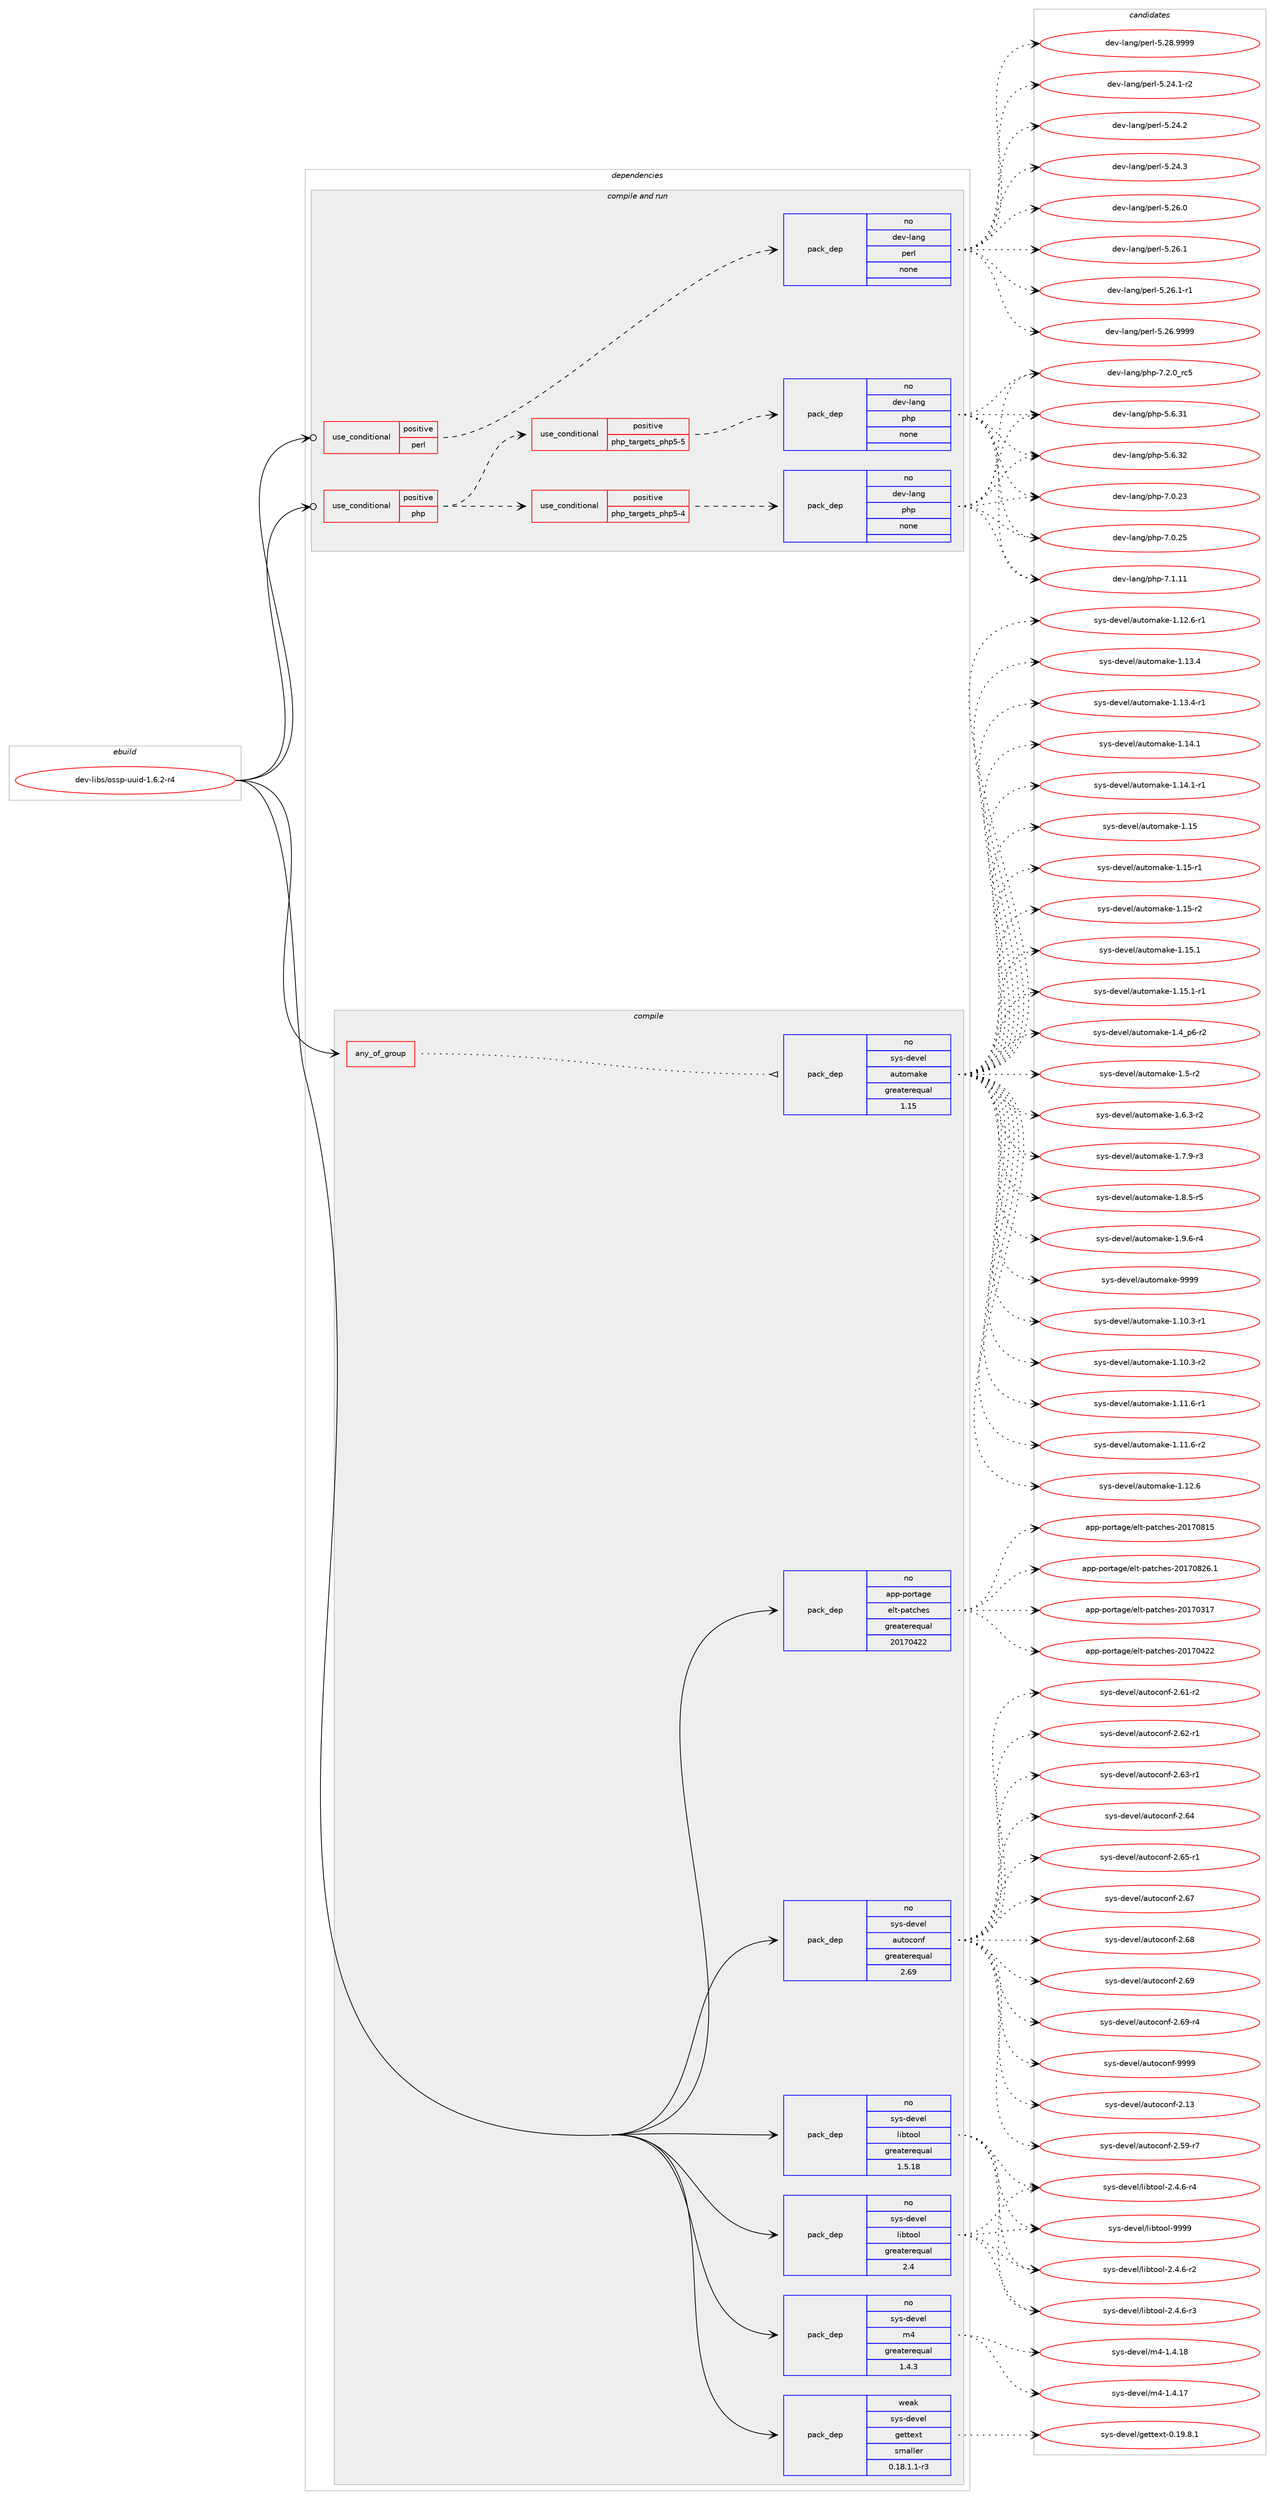 digraph prolog {

# *************
# Graph options
# *************

newrank=true;
concentrate=true;
compound=true;
graph [rankdir=LR,fontname=Helvetica,fontsize=10,ranksep=1.5];#, ranksep=2.5, nodesep=0.2];
edge  [arrowhead=vee];
node  [fontname=Helvetica,fontsize=10];

# **********
# The ebuild
# **********

subgraph cluster_leftcol {
color=gray;
rank=same;
label=<<i>ebuild</i>>;
id [label="dev-libs/ossp-uuid-1.6.2-r4", color=red, width=4, href="../dev-libs/ossp-uuid-1.6.2-r4.svg"];
}

# ****************
# The dependencies
# ****************

subgraph cluster_midcol {
color=gray;
label=<<i>dependencies</i>>;
subgraph cluster_compile {
fillcolor="#eeeeee";
style=filled;
label=<<i>compile</i>>;
subgraph any3518 {
dependency118567 [label=<<TABLE BORDER="0" CELLBORDER="1" CELLSPACING="0" CELLPADDING="4"><TR><TD CELLPADDING="10">any_of_group</TD></TR></TABLE>>, shape=none, color=red];subgraph pack89376 {
dependency118568 [label=<<TABLE BORDER="0" CELLBORDER="1" CELLSPACING="0" CELLPADDING="4" WIDTH="220"><TR><TD ROWSPAN="6" CELLPADDING="30">pack_dep</TD></TR><TR><TD WIDTH="110">no</TD></TR><TR><TD>sys-devel</TD></TR><TR><TD>automake</TD></TR><TR><TD>greaterequal</TD></TR><TR><TD>1.15</TD></TR></TABLE>>, shape=none, color=blue];
}
dependency118567:e -> dependency118568:w [weight=20,style="dotted",arrowhead="oinv"];
}
id:e -> dependency118567:w [weight=20,style="solid",arrowhead="vee"];
subgraph pack89377 {
dependency118569 [label=<<TABLE BORDER="0" CELLBORDER="1" CELLSPACING="0" CELLPADDING="4" WIDTH="220"><TR><TD ROWSPAN="6" CELLPADDING="30">pack_dep</TD></TR><TR><TD WIDTH="110">no</TD></TR><TR><TD>app-portage</TD></TR><TR><TD>elt-patches</TD></TR><TR><TD>greaterequal</TD></TR><TR><TD>20170422</TD></TR></TABLE>>, shape=none, color=blue];
}
id:e -> dependency118569:w [weight=20,style="solid",arrowhead="vee"];
subgraph pack89378 {
dependency118570 [label=<<TABLE BORDER="0" CELLBORDER="1" CELLSPACING="0" CELLPADDING="4" WIDTH="220"><TR><TD ROWSPAN="6" CELLPADDING="30">pack_dep</TD></TR><TR><TD WIDTH="110">no</TD></TR><TR><TD>sys-devel</TD></TR><TR><TD>autoconf</TD></TR><TR><TD>greaterequal</TD></TR><TR><TD>2.69</TD></TR></TABLE>>, shape=none, color=blue];
}
id:e -> dependency118570:w [weight=20,style="solid",arrowhead="vee"];
subgraph pack89379 {
dependency118571 [label=<<TABLE BORDER="0" CELLBORDER="1" CELLSPACING="0" CELLPADDING="4" WIDTH="220"><TR><TD ROWSPAN="6" CELLPADDING="30">pack_dep</TD></TR><TR><TD WIDTH="110">no</TD></TR><TR><TD>sys-devel</TD></TR><TR><TD>libtool</TD></TR><TR><TD>greaterequal</TD></TR><TR><TD>1.5.18</TD></TR></TABLE>>, shape=none, color=blue];
}
id:e -> dependency118571:w [weight=20,style="solid",arrowhead="vee"];
subgraph pack89380 {
dependency118572 [label=<<TABLE BORDER="0" CELLBORDER="1" CELLSPACING="0" CELLPADDING="4" WIDTH="220"><TR><TD ROWSPAN="6" CELLPADDING="30">pack_dep</TD></TR><TR><TD WIDTH="110">no</TD></TR><TR><TD>sys-devel</TD></TR><TR><TD>libtool</TD></TR><TR><TD>greaterequal</TD></TR><TR><TD>2.4</TD></TR></TABLE>>, shape=none, color=blue];
}
id:e -> dependency118572:w [weight=20,style="solid",arrowhead="vee"];
subgraph pack89381 {
dependency118573 [label=<<TABLE BORDER="0" CELLBORDER="1" CELLSPACING="0" CELLPADDING="4" WIDTH="220"><TR><TD ROWSPAN="6" CELLPADDING="30">pack_dep</TD></TR><TR><TD WIDTH="110">no</TD></TR><TR><TD>sys-devel</TD></TR><TR><TD>m4</TD></TR><TR><TD>greaterequal</TD></TR><TR><TD>1.4.3</TD></TR></TABLE>>, shape=none, color=blue];
}
id:e -> dependency118573:w [weight=20,style="solid",arrowhead="vee"];
subgraph pack89382 {
dependency118574 [label=<<TABLE BORDER="0" CELLBORDER="1" CELLSPACING="0" CELLPADDING="4" WIDTH="220"><TR><TD ROWSPAN="6" CELLPADDING="30">pack_dep</TD></TR><TR><TD WIDTH="110">weak</TD></TR><TR><TD>sys-devel</TD></TR><TR><TD>gettext</TD></TR><TR><TD>smaller</TD></TR><TR><TD>0.18.1.1-r3</TD></TR></TABLE>>, shape=none, color=blue];
}
id:e -> dependency118574:w [weight=20,style="solid",arrowhead="vee"];
}
subgraph cluster_compileandrun {
fillcolor="#eeeeee";
style=filled;
label=<<i>compile and run</i>>;
subgraph cond25641 {
dependency118575 [label=<<TABLE BORDER="0" CELLBORDER="1" CELLSPACING="0" CELLPADDING="4"><TR><TD ROWSPAN="3" CELLPADDING="10">use_conditional</TD></TR><TR><TD>positive</TD></TR><TR><TD>perl</TD></TR></TABLE>>, shape=none, color=red];
subgraph pack89383 {
dependency118576 [label=<<TABLE BORDER="0" CELLBORDER="1" CELLSPACING="0" CELLPADDING="4" WIDTH="220"><TR><TD ROWSPAN="6" CELLPADDING="30">pack_dep</TD></TR><TR><TD WIDTH="110">no</TD></TR><TR><TD>dev-lang</TD></TR><TR><TD>perl</TD></TR><TR><TD>none</TD></TR><TR><TD></TD></TR></TABLE>>, shape=none, color=blue];
}
dependency118575:e -> dependency118576:w [weight=20,style="dashed",arrowhead="vee"];
}
id:e -> dependency118575:w [weight=20,style="solid",arrowhead="odotvee"];
subgraph cond25642 {
dependency118577 [label=<<TABLE BORDER="0" CELLBORDER="1" CELLSPACING="0" CELLPADDING="4"><TR><TD ROWSPAN="3" CELLPADDING="10">use_conditional</TD></TR><TR><TD>positive</TD></TR><TR><TD>php</TD></TR></TABLE>>, shape=none, color=red];
subgraph cond25643 {
dependency118578 [label=<<TABLE BORDER="0" CELLBORDER="1" CELLSPACING="0" CELLPADDING="4"><TR><TD ROWSPAN="3" CELLPADDING="10">use_conditional</TD></TR><TR><TD>positive</TD></TR><TR><TD>php_targets_php5-5</TD></TR></TABLE>>, shape=none, color=red];
subgraph pack89384 {
dependency118579 [label=<<TABLE BORDER="0" CELLBORDER="1" CELLSPACING="0" CELLPADDING="4" WIDTH="220"><TR><TD ROWSPAN="6" CELLPADDING="30">pack_dep</TD></TR><TR><TD WIDTH="110">no</TD></TR><TR><TD>dev-lang</TD></TR><TR><TD>php</TD></TR><TR><TD>none</TD></TR><TR><TD></TD></TR></TABLE>>, shape=none, color=blue];
}
dependency118578:e -> dependency118579:w [weight=20,style="dashed",arrowhead="vee"];
}
dependency118577:e -> dependency118578:w [weight=20,style="dashed",arrowhead="vee"];
subgraph cond25644 {
dependency118580 [label=<<TABLE BORDER="0" CELLBORDER="1" CELLSPACING="0" CELLPADDING="4"><TR><TD ROWSPAN="3" CELLPADDING="10">use_conditional</TD></TR><TR><TD>positive</TD></TR><TR><TD>php_targets_php5-4</TD></TR></TABLE>>, shape=none, color=red];
subgraph pack89385 {
dependency118581 [label=<<TABLE BORDER="0" CELLBORDER="1" CELLSPACING="0" CELLPADDING="4" WIDTH="220"><TR><TD ROWSPAN="6" CELLPADDING="30">pack_dep</TD></TR><TR><TD WIDTH="110">no</TD></TR><TR><TD>dev-lang</TD></TR><TR><TD>php</TD></TR><TR><TD>none</TD></TR><TR><TD></TD></TR></TABLE>>, shape=none, color=blue];
}
dependency118580:e -> dependency118581:w [weight=20,style="dashed",arrowhead="vee"];
}
dependency118577:e -> dependency118580:w [weight=20,style="dashed",arrowhead="vee"];
}
id:e -> dependency118577:w [weight=20,style="solid",arrowhead="odotvee"];
}
subgraph cluster_run {
fillcolor="#eeeeee";
style=filled;
label=<<i>run</i>>;
}
}

# **************
# The candidates
# **************

subgraph cluster_choices {
rank=same;
color=gray;
label=<<i>candidates</i>>;

subgraph choice89376 {
color=black;
nodesep=1;
choice11512111545100101118101108479711711611110997107101454946494846514511449 [label="sys-devel/automake-1.10.3-r1", color=red, width=4,href="../sys-devel/automake-1.10.3-r1.svg"];
choice11512111545100101118101108479711711611110997107101454946494846514511450 [label="sys-devel/automake-1.10.3-r2", color=red, width=4,href="../sys-devel/automake-1.10.3-r2.svg"];
choice11512111545100101118101108479711711611110997107101454946494946544511449 [label="sys-devel/automake-1.11.6-r1", color=red, width=4,href="../sys-devel/automake-1.11.6-r1.svg"];
choice11512111545100101118101108479711711611110997107101454946494946544511450 [label="sys-devel/automake-1.11.6-r2", color=red, width=4,href="../sys-devel/automake-1.11.6-r2.svg"];
choice1151211154510010111810110847971171161111099710710145494649504654 [label="sys-devel/automake-1.12.6", color=red, width=4,href="../sys-devel/automake-1.12.6.svg"];
choice11512111545100101118101108479711711611110997107101454946495046544511449 [label="sys-devel/automake-1.12.6-r1", color=red, width=4,href="../sys-devel/automake-1.12.6-r1.svg"];
choice1151211154510010111810110847971171161111099710710145494649514652 [label="sys-devel/automake-1.13.4", color=red, width=4,href="../sys-devel/automake-1.13.4.svg"];
choice11512111545100101118101108479711711611110997107101454946495146524511449 [label="sys-devel/automake-1.13.4-r1", color=red, width=4,href="../sys-devel/automake-1.13.4-r1.svg"];
choice1151211154510010111810110847971171161111099710710145494649524649 [label="sys-devel/automake-1.14.1", color=red, width=4,href="../sys-devel/automake-1.14.1.svg"];
choice11512111545100101118101108479711711611110997107101454946495246494511449 [label="sys-devel/automake-1.14.1-r1", color=red, width=4,href="../sys-devel/automake-1.14.1-r1.svg"];
choice115121115451001011181011084797117116111109971071014549464953 [label="sys-devel/automake-1.15", color=red, width=4,href="../sys-devel/automake-1.15.svg"];
choice1151211154510010111810110847971171161111099710710145494649534511449 [label="sys-devel/automake-1.15-r1", color=red, width=4,href="../sys-devel/automake-1.15-r1.svg"];
choice1151211154510010111810110847971171161111099710710145494649534511450 [label="sys-devel/automake-1.15-r2", color=red, width=4,href="../sys-devel/automake-1.15-r2.svg"];
choice1151211154510010111810110847971171161111099710710145494649534649 [label="sys-devel/automake-1.15.1", color=red, width=4,href="../sys-devel/automake-1.15.1.svg"];
choice11512111545100101118101108479711711611110997107101454946495346494511449 [label="sys-devel/automake-1.15.1-r1", color=red, width=4,href="../sys-devel/automake-1.15.1-r1.svg"];
choice115121115451001011181011084797117116111109971071014549465295112544511450 [label="sys-devel/automake-1.4_p6-r2", color=red, width=4,href="../sys-devel/automake-1.4_p6-r2.svg"];
choice11512111545100101118101108479711711611110997107101454946534511450 [label="sys-devel/automake-1.5-r2", color=red, width=4,href="../sys-devel/automake-1.5-r2.svg"];
choice115121115451001011181011084797117116111109971071014549465446514511450 [label="sys-devel/automake-1.6.3-r2", color=red, width=4,href="../sys-devel/automake-1.6.3-r2.svg"];
choice115121115451001011181011084797117116111109971071014549465546574511451 [label="sys-devel/automake-1.7.9-r3", color=red, width=4,href="../sys-devel/automake-1.7.9-r3.svg"];
choice115121115451001011181011084797117116111109971071014549465646534511453 [label="sys-devel/automake-1.8.5-r5", color=red, width=4,href="../sys-devel/automake-1.8.5-r5.svg"];
choice115121115451001011181011084797117116111109971071014549465746544511452 [label="sys-devel/automake-1.9.6-r4", color=red, width=4,href="../sys-devel/automake-1.9.6-r4.svg"];
choice115121115451001011181011084797117116111109971071014557575757 [label="sys-devel/automake-9999", color=red, width=4,href="../sys-devel/automake-9999.svg"];
dependency118568:e -> choice11512111545100101118101108479711711611110997107101454946494846514511449:w [style=dotted,weight="100"];
dependency118568:e -> choice11512111545100101118101108479711711611110997107101454946494846514511450:w [style=dotted,weight="100"];
dependency118568:e -> choice11512111545100101118101108479711711611110997107101454946494946544511449:w [style=dotted,weight="100"];
dependency118568:e -> choice11512111545100101118101108479711711611110997107101454946494946544511450:w [style=dotted,weight="100"];
dependency118568:e -> choice1151211154510010111810110847971171161111099710710145494649504654:w [style=dotted,weight="100"];
dependency118568:e -> choice11512111545100101118101108479711711611110997107101454946495046544511449:w [style=dotted,weight="100"];
dependency118568:e -> choice1151211154510010111810110847971171161111099710710145494649514652:w [style=dotted,weight="100"];
dependency118568:e -> choice11512111545100101118101108479711711611110997107101454946495146524511449:w [style=dotted,weight="100"];
dependency118568:e -> choice1151211154510010111810110847971171161111099710710145494649524649:w [style=dotted,weight="100"];
dependency118568:e -> choice11512111545100101118101108479711711611110997107101454946495246494511449:w [style=dotted,weight="100"];
dependency118568:e -> choice115121115451001011181011084797117116111109971071014549464953:w [style=dotted,weight="100"];
dependency118568:e -> choice1151211154510010111810110847971171161111099710710145494649534511449:w [style=dotted,weight="100"];
dependency118568:e -> choice1151211154510010111810110847971171161111099710710145494649534511450:w [style=dotted,weight="100"];
dependency118568:e -> choice1151211154510010111810110847971171161111099710710145494649534649:w [style=dotted,weight="100"];
dependency118568:e -> choice11512111545100101118101108479711711611110997107101454946495346494511449:w [style=dotted,weight="100"];
dependency118568:e -> choice115121115451001011181011084797117116111109971071014549465295112544511450:w [style=dotted,weight="100"];
dependency118568:e -> choice11512111545100101118101108479711711611110997107101454946534511450:w [style=dotted,weight="100"];
dependency118568:e -> choice115121115451001011181011084797117116111109971071014549465446514511450:w [style=dotted,weight="100"];
dependency118568:e -> choice115121115451001011181011084797117116111109971071014549465546574511451:w [style=dotted,weight="100"];
dependency118568:e -> choice115121115451001011181011084797117116111109971071014549465646534511453:w [style=dotted,weight="100"];
dependency118568:e -> choice115121115451001011181011084797117116111109971071014549465746544511452:w [style=dotted,weight="100"];
dependency118568:e -> choice115121115451001011181011084797117116111109971071014557575757:w [style=dotted,weight="100"];
}
subgraph choice89377 {
color=black;
nodesep=1;
choice97112112451121111141169710310147101108116451129711699104101115455048495548514955 [label="app-portage/elt-patches-20170317", color=red, width=4,href="../app-portage/elt-patches-20170317.svg"];
choice97112112451121111141169710310147101108116451129711699104101115455048495548525050 [label="app-portage/elt-patches-20170422", color=red, width=4,href="../app-portage/elt-patches-20170422.svg"];
choice97112112451121111141169710310147101108116451129711699104101115455048495548564953 [label="app-portage/elt-patches-20170815", color=red, width=4,href="../app-portage/elt-patches-20170815.svg"];
choice971121124511211111411697103101471011081164511297116991041011154550484955485650544649 [label="app-portage/elt-patches-20170826.1", color=red, width=4,href="../app-portage/elt-patches-20170826.1.svg"];
dependency118569:e -> choice97112112451121111141169710310147101108116451129711699104101115455048495548514955:w [style=dotted,weight="100"];
dependency118569:e -> choice97112112451121111141169710310147101108116451129711699104101115455048495548525050:w [style=dotted,weight="100"];
dependency118569:e -> choice97112112451121111141169710310147101108116451129711699104101115455048495548564953:w [style=dotted,weight="100"];
dependency118569:e -> choice971121124511211111411697103101471011081164511297116991041011154550484955485650544649:w [style=dotted,weight="100"];
}
subgraph choice89378 {
color=black;
nodesep=1;
choice115121115451001011181011084797117116111991111101024550464951 [label="sys-devel/autoconf-2.13", color=red, width=4,href="../sys-devel/autoconf-2.13.svg"];
choice1151211154510010111810110847971171161119911111010245504653574511455 [label="sys-devel/autoconf-2.59-r7", color=red, width=4,href="../sys-devel/autoconf-2.59-r7.svg"];
choice1151211154510010111810110847971171161119911111010245504654494511450 [label="sys-devel/autoconf-2.61-r2", color=red, width=4,href="../sys-devel/autoconf-2.61-r2.svg"];
choice1151211154510010111810110847971171161119911111010245504654504511449 [label="sys-devel/autoconf-2.62-r1", color=red, width=4,href="../sys-devel/autoconf-2.62-r1.svg"];
choice1151211154510010111810110847971171161119911111010245504654514511449 [label="sys-devel/autoconf-2.63-r1", color=red, width=4,href="../sys-devel/autoconf-2.63-r1.svg"];
choice115121115451001011181011084797117116111991111101024550465452 [label="sys-devel/autoconf-2.64", color=red, width=4,href="../sys-devel/autoconf-2.64.svg"];
choice1151211154510010111810110847971171161119911111010245504654534511449 [label="sys-devel/autoconf-2.65-r1", color=red, width=4,href="../sys-devel/autoconf-2.65-r1.svg"];
choice115121115451001011181011084797117116111991111101024550465455 [label="sys-devel/autoconf-2.67", color=red, width=4,href="../sys-devel/autoconf-2.67.svg"];
choice115121115451001011181011084797117116111991111101024550465456 [label="sys-devel/autoconf-2.68", color=red, width=4,href="../sys-devel/autoconf-2.68.svg"];
choice115121115451001011181011084797117116111991111101024550465457 [label="sys-devel/autoconf-2.69", color=red, width=4,href="../sys-devel/autoconf-2.69.svg"];
choice1151211154510010111810110847971171161119911111010245504654574511452 [label="sys-devel/autoconf-2.69-r4", color=red, width=4,href="../sys-devel/autoconf-2.69-r4.svg"];
choice115121115451001011181011084797117116111991111101024557575757 [label="sys-devel/autoconf-9999", color=red, width=4,href="../sys-devel/autoconf-9999.svg"];
dependency118570:e -> choice115121115451001011181011084797117116111991111101024550464951:w [style=dotted,weight="100"];
dependency118570:e -> choice1151211154510010111810110847971171161119911111010245504653574511455:w [style=dotted,weight="100"];
dependency118570:e -> choice1151211154510010111810110847971171161119911111010245504654494511450:w [style=dotted,weight="100"];
dependency118570:e -> choice1151211154510010111810110847971171161119911111010245504654504511449:w [style=dotted,weight="100"];
dependency118570:e -> choice1151211154510010111810110847971171161119911111010245504654514511449:w [style=dotted,weight="100"];
dependency118570:e -> choice115121115451001011181011084797117116111991111101024550465452:w [style=dotted,weight="100"];
dependency118570:e -> choice1151211154510010111810110847971171161119911111010245504654534511449:w [style=dotted,weight="100"];
dependency118570:e -> choice115121115451001011181011084797117116111991111101024550465455:w [style=dotted,weight="100"];
dependency118570:e -> choice115121115451001011181011084797117116111991111101024550465456:w [style=dotted,weight="100"];
dependency118570:e -> choice115121115451001011181011084797117116111991111101024550465457:w [style=dotted,weight="100"];
dependency118570:e -> choice1151211154510010111810110847971171161119911111010245504654574511452:w [style=dotted,weight="100"];
dependency118570:e -> choice115121115451001011181011084797117116111991111101024557575757:w [style=dotted,weight="100"];
}
subgraph choice89379 {
color=black;
nodesep=1;
choice1151211154510010111810110847108105981161111111084550465246544511450 [label="sys-devel/libtool-2.4.6-r2", color=red, width=4,href="../sys-devel/libtool-2.4.6-r2.svg"];
choice1151211154510010111810110847108105981161111111084550465246544511451 [label="sys-devel/libtool-2.4.6-r3", color=red, width=4,href="../sys-devel/libtool-2.4.6-r3.svg"];
choice1151211154510010111810110847108105981161111111084550465246544511452 [label="sys-devel/libtool-2.4.6-r4", color=red, width=4,href="../sys-devel/libtool-2.4.6-r4.svg"];
choice1151211154510010111810110847108105981161111111084557575757 [label="sys-devel/libtool-9999", color=red, width=4,href="../sys-devel/libtool-9999.svg"];
dependency118571:e -> choice1151211154510010111810110847108105981161111111084550465246544511450:w [style=dotted,weight="100"];
dependency118571:e -> choice1151211154510010111810110847108105981161111111084550465246544511451:w [style=dotted,weight="100"];
dependency118571:e -> choice1151211154510010111810110847108105981161111111084550465246544511452:w [style=dotted,weight="100"];
dependency118571:e -> choice1151211154510010111810110847108105981161111111084557575757:w [style=dotted,weight="100"];
}
subgraph choice89380 {
color=black;
nodesep=1;
choice1151211154510010111810110847108105981161111111084550465246544511450 [label="sys-devel/libtool-2.4.6-r2", color=red, width=4,href="../sys-devel/libtool-2.4.6-r2.svg"];
choice1151211154510010111810110847108105981161111111084550465246544511451 [label="sys-devel/libtool-2.4.6-r3", color=red, width=4,href="../sys-devel/libtool-2.4.6-r3.svg"];
choice1151211154510010111810110847108105981161111111084550465246544511452 [label="sys-devel/libtool-2.4.6-r4", color=red, width=4,href="../sys-devel/libtool-2.4.6-r4.svg"];
choice1151211154510010111810110847108105981161111111084557575757 [label="sys-devel/libtool-9999", color=red, width=4,href="../sys-devel/libtool-9999.svg"];
dependency118572:e -> choice1151211154510010111810110847108105981161111111084550465246544511450:w [style=dotted,weight="100"];
dependency118572:e -> choice1151211154510010111810110847108105981161111111084550465246544511451:w [style=dotted,weight="100"];
dependency118572:e -> choice1151211154510010111810110847108105981161111111084550465246544511452:w [style=dotted,weight="100"];
dependency118572:e -> choice1151211154510010111810110847108105981161111111084557575757:w [style=dotted,weight="100"];
}
subgraph choice89381 {
color=black;
nodesep=1;
choice11512111545100101118101108471095245494652464955 [label="sys-devel/m4-1.4.17", color=red, width=4,href="../sys-devel/m4-1.4.17.svg"];
choice11512111545100101118101108471095245494652464956 [label="sys-devel/m4-1.4.18", color=red, width=4,href="../sys-devel/m4-1.4.18.svg"];
dependency118573:e -> choice11512111545100101118101108471095245494652464955:w [style=dotted,weight="100"];
dependency118573:e -> choice11512111545100101118101108471095245494652464956:w [style=dotted,weight="100"];
}
subgraph choice89382 {
color=black;
nodesep=1;
choice1151211154510010111810110847103101116116101120116454846495746564649 [label="sys-devel/gettext-0.19.8.1", color=red, width=4,href="../sys-devel/gettext-0.19.8.1.svg"];
dependency118574:e -> choice1151211154510010111810110847103101116116101120116454846495746564649:w [style=dotted,weight="100"];
}
subgraph choice89383 {
color=black;
nodesep=1;
choice100101118451089711010347112101114108455346505246494511450 [label="dev-lang/perl-5.24.1-r2", color=red, width=4,href="../dev-lang/perl-5.24.1-r2.svg"];
choice10010111845108971101034711210111410845534650524650 [label="dev-lang/perl-5.24.2", color=red, width=4,href="../dev-lang/perl-5.24.2.svg"];
choice10010111845108971101034711210111410845534650524651 [label="dev-lang/perl-5.24.3", color=red, width=4,href="../dev-lang/perl-5.24.3.svg"];
choice10010111845108971101034711210111410845534650544648 [label="dev-lang/perl-5.26.0", color=red, width=4,href="../dev-lang/perl-5.26.0.svg"];
choice10010111845108971101034711210111410845534650544649 [label="dev-lang/perl-5.26.1", color=red, width=4,href="../dev-lang/perl-5.26.1.svg"];
choice100101118451089711010347112101114108455346505446494511449 [label="dev-lang/perl-5.26.1-r1", color=red, width=4,href="../dev-lang/perl-5.26.1-r1.svg"];
choice10010111845108971101034711210111410845534650544657575757 [label="dev-lang/perl-5.26.9999", color=red, width=4,href="../dev-lang/perl-5.26.9999.svg"];
choice10010111845108971101034711210111410845534650564657575757 [label="dev-lang/perl-5.28.9999", color=red, width=4,href="../dev-lang/perl-5.28.9999.svg"];
dependency118576:e -> choice100101118451089711010347112101114108455346505246494511450:w [style=dotted,weight="100"];
dependency118576:e -> choice10010111845108971101034711210111410845534650524650:w [style=dotted,weight="100"];
dependency118576:e -> choice10010111845108971101034711210111410845534650524651:w [style=dotted,weight="100"];
dependency118576:e -> choice10010111845108971101034711210111410845534650544648:w [style=dotted,weight="100"];
dependency118576:e -> choice10010111845108971101034711210111410845534650544649:w [style=dotted,weight="100"];
dependency118576:e -> choice100101118451089711010347112101114108455346505446494511449:w [style=dotted,weight="100"];
dependency118576:e -> choice10010111845108971101034711210111410845534650544657575757:w [style=dotted,weight="100"];
dependency118576:e -> choice10010111845108971101034711210111410845534650564657575757:w [style=dotted,weight="100"];
}
subgraph choice89384 {
color=black;
nodesep=1;
choice10010111845108971101034711210411245534654465149 [label="dev-lang/php-5.6.31", color=red, width=4,href="../dev-lang/php-5.6.31.svg"];
choice10010111845108971101034711210411245534654465150 [label="dev-lang/php-5.6.32", color=red, width=4,href="../dev-lang/php-5.6.32.svg"];
choice10010111845108971101034711210411245554648465051 [label="dev-lang/php-7.0.23", color=red, width=4,href="../dev-lang/php-7.0.23.svg"];
choice10010111845108971101034711210411245554648465053 [label="dev-lang/php-7.0.25", color=red, width=4,href="../dev-lang/php-7.0.25.svg"];
choice10010111845108971101034711210411245554649464949 [label="dev-lang/php-7.1.11", color=red, width=4,href="../dev-lang/php-7.1.11.svg"];
choice100101118451089711010347112104112455546504648951149953 [label="dev-lang/php-7.2.0_rc5", color=red, width=4,href="../dev-lang/php-7.2.0_rc5.svg"];
dependency118579:e -> choice10010111845108971101034711210411245534654465149:w [style=dotted,weight="100"];
dependency118579:e -> choice10010111845108971101034711210411245534654465150:w [style=dotted,weight="100"];
dependency118579:e -> choice10010111845108971101034711210411245554648465051:w [style=dotted,weight="100"];
dependency118579:e -> choice10010111845108971101034711210411245554648465053:w [style=dotted,weight="100"];
dependency118579:e -> choice10010111845108971101034711210411245554649464949:w [style=dotted,weight="100"];
dependency118579:e -> choice100101118451089711010347112104112455546504648951149953:w [style=dotted,weight="100"];
}
subgraph choice89385 {
color=black;
nodesep=1;
choice10010111845108971101034711210411245534654465149 [label="dev-lang/php-5.6.31", color=red, width=4,href="../dev-lang/php-5.6.31.svg"];
choice10010111845108971101034711210411245534654465150 [label="dev-lang/php-5.6.32", color=red, width=4,href="../dev-lang/php-5.6.32.svg"];
choice10010111845108971101034711210411245554648465051 [label="dev-lang/php-7.0.23", color=red, width=4,href="../dev-lang/php-7.0.23.svg"];
choice10010111845108971101034711210411245554648465053 [label="dev-lang/php-7.0.25", color=red, width=4,href="../dev-lang/php-7.0.25.svg"];
choice10010111845108971101034711210411245554649464949 [label="dev-lang/php-7.1.11", color=red, width=4,href="../dev-lang/php-7.1.11.svg"];
choice100101118451089711010347112104112455546504648951149953 [label="dev-lang/php-7.2.0_rc5", color=red, width=4,href="../dev-lang/php-7.2.0_rc5.svg"];
dependency118581:e -> choice10010111845108971101034711210411245534654465149:w [style=dotted,weight="100"];
dependency118581:e -> choice10010111845108971101034711210411245534654465150:w [style=dotted,weight="100"];
dependency118581:e -> choice10010111845108971101034711210411245554648465051:w [style=dotted,weight="100"];
dependency118581:e -> choice10010111845108971101034711210411245554648465053:w [style=dotted,weight="100"];
dependency118581:e -> choice10010111845108971101034711210411245554649464949:w [style=dotted,weight="100"];
dependency118581:e -> choice100101118451089711010347112104112455546504648951149953:w [style=dotted,weight="100"];
}
}

}
